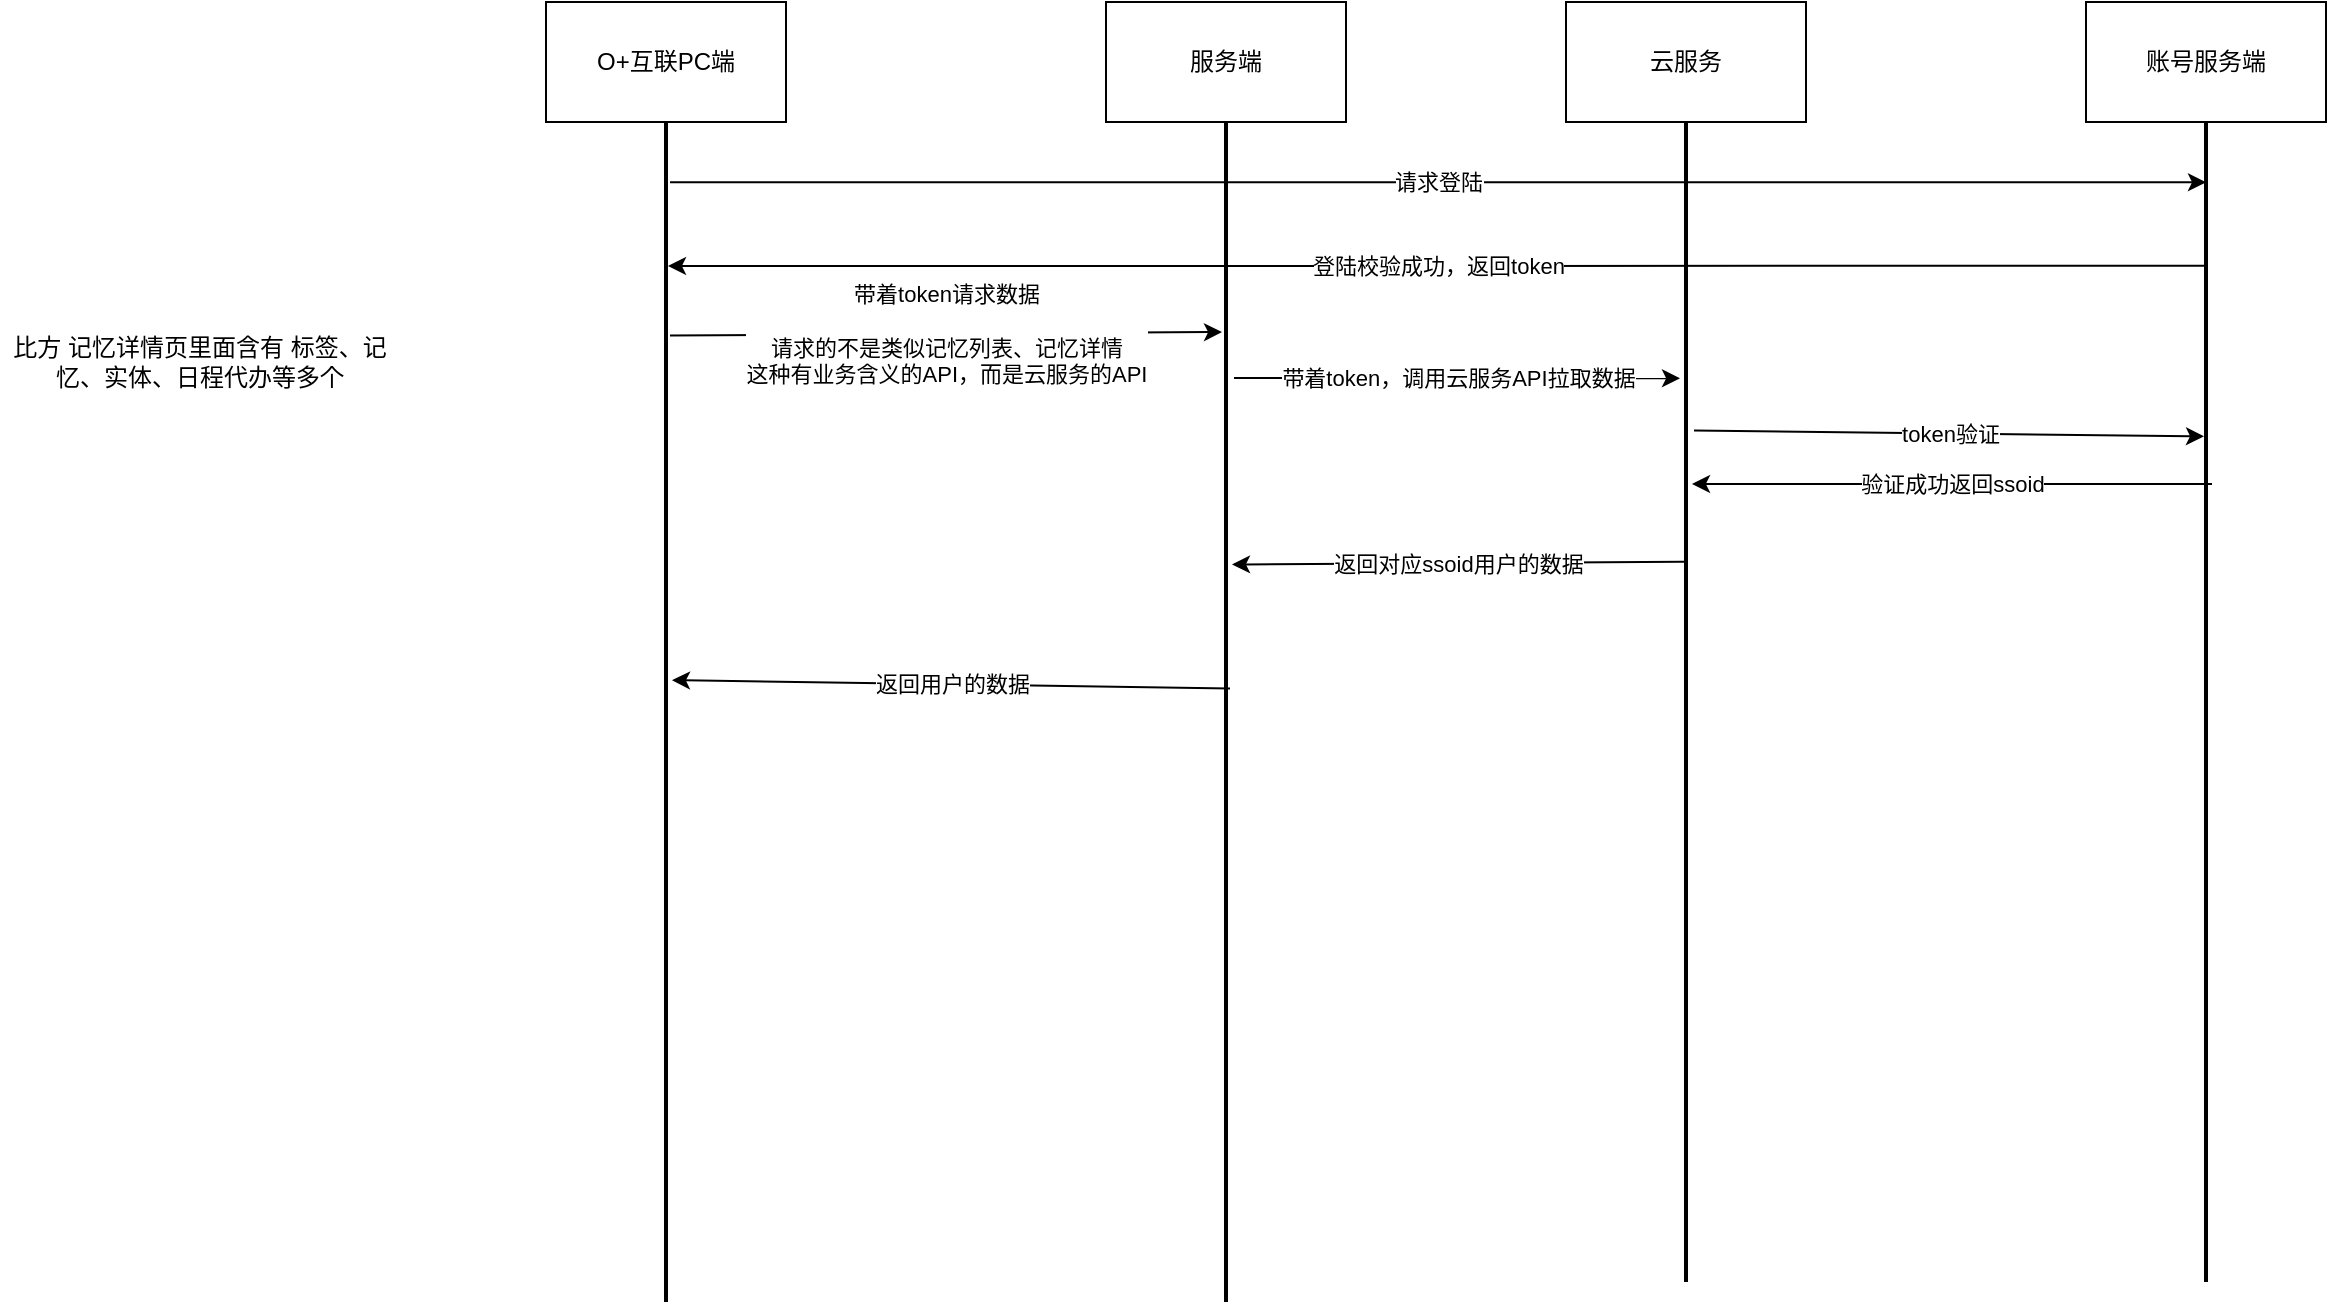<mxfile version="28.0.7">
  <diagram name="第 1 页" id="vJpQ3NIqdKFC3ZbtW2oD">
    <mxGraphModel dx="2492" dy="761" grid="1" gridSize="10" guides="1" tooltips="1" connect="1" arrows="1" fold="1" page="1" pageScale="1" pageWidth="827" pageHeight="1169" math="0" shadow="0">
      <root>
        <mxCell id="0" />
        <mxCell id="1" parent="0" />
        <mxCell id="KHT-mMUyF9MAvW3wnGwu-6" value="" style="group" parent="1" vertex="1" connectable="0">
          <mxGeometry x="-340" y="170" width="120" height="650" as="geometry" />
        </mxCell>
        <mxCell id="KHT-mMUyF9MAvW3wnGwu-1" value="O+互联PC端" style="rounded=0;whiteSpace=wrap;html=1;" parent="KHT-mMUyF9MAvW3wnGwu-6" vertex="1">
          <mxGeometry width="120" height="60" as="geometry" />
        </mxCell>
        <mxCell id="KHT-mMUyF9MAvW3wnGwu-5" value="" style="line;strokeWidth=2;direction=south;html=1;" parent="KHT-mMUyF9MAvW3wnGwu-6" vertex="1">
          <mxGeometry x="55" y="60" width="10" height="590" as="geometry" />
        </mxCell>
        <mxCell id="KHT-mMUyF9MAvW3wnGwu-9" value="" style="group" parent="1" vertex="1" connectable="0">
          <mxGeometry x="430" y="170" width="120" height="640" as="geometry" />
        </mxCell>
        <mxCell id="KHT-mMUyF9MAvW3wnGwu-4" value="账号服务端" style="rounded=0;whiteSpace=wrap;html=1;" parent="KHT-mMUyF9MAvW3wnGwu-9" vertex="1">
          <mxGeometry width="120" height="60" as="geometry" />
        </mxCell>
        <mxCell id="KHT-mMUyF9MAvW3wnGwu-7" value="" style="line;strokeWidth=2;direction=south;html=1;" parent="KHT-mMUyF9MAvW3wnGwu-9" vertex="1">
          <mxGeometry x="55" y="60" width="10" height="580" as="geometry" />
        </mxCell>
        <mxCell id="KHT-mMUyF9MAvW3wnGwu-10" value="" style="group" parent="1" vertex="1" connectable="0">
          <mxGeometry x="-60" y="170" width="120" height="650" as="geometry" />
        </mxCell>
        <mxCell id="KHT-mMUyF9MAvW3wnGwu-11" value="服务端" style="rounded=0;whiteSpace=wrap;html=1;" parent="KHT-mMUyF9MAvW3wnGwu-10" vertex="1">
          <mxGeometry width="120" height="60" as="geometry" />
        </mxCell>
        <mxCell id="KHT-mMUyF9MAvW3wnGwu-12" value="" style="line;strokeWidth=2;direction=south;html=1;" parent="KHT-mMUyF9MAvW3wnGwu-10" vertex="1">
          <mxGeometry x="55" y="60" width="10" height="590" as="geometry" />
        </mxCell>
        <mxCell id="KHT-mMUyF9MAvW3wnGwu-13" value="" style="group" parent="1" vertex="1" connectable="0">
          <mxGeometry x="170" y="170" width="120" height="640" as="geometry" />
        </mxCell>
        <mxCell id="KHT-mMUyF9MAvW3wnGwu-14" value="云服务" style="rounded=0;whiteSpace=wrap;html=1;" parent="KHT-mMUyF9MAvW3wnGwu-13" vertex="1">
          <mxGeometry width="120" height="60" as="geometry" />
        </mxCell>
        <mxCell id="KHT-mMUyF9MAvW3wnGwu-15" value="" style="line;strokeWidth=2;direction=south;html=1;" parent="KHT-mMUyF9MAvW3wnGwu-13" vertex="1">
          <mxGeometry x="55" y="60" width="10" height="580" as="geometry" />
        </mxCell>
        <mxCell id="KHT-mMUyF9MAvW3wnGwu-16" value="" style="endArrow=classic;html=1;rounded=0;exitX=0.051;exitY=0.3;exitDx=0;exitDy=0;exitPerimeter=0;entryX=0.052;entryY=0.5;entryDx=0;entryDy=0;entryPerimeter=0;" parent="1" source="KHT-mMUyF9MAvW3wnGwu-5" target="KHT-mMUyF9MAvW3wnGwu-7" edge="1">
          <mxGeometry relative="1" as="geometry">
            <mxPoint x="360" y="470" as="sourcePoint" />
            <mxPoint x="460" y="470" as="targetPoint" />
          </mxGeometry>
        </mxCell>
        <mxCell id="KHT-mMUyF9MAvW3wnGwu-17" value="请求登陆" style="edgeLabel;resizable=0;html=1;;align=center;verticalAlign=middle;" parent="KHT-mMUyF9MAvW3wnGwu-16" connectable="0" vertex="1">
          <mxGeometry relative="1" as="geometry" />
        </mxCell>
        <mxCell id="KHT-mMUyF9MAvW3wnGwu-22" value="" style="endArrow=classic;html=1;rounded=0;exitX=0.124;exitY=0.5;exitDx=0;exitDy=0;exitPerimeter=0;entryX=0.122;entryY=0.4;entryDx=0;entryDy=0;entryPerimeter=0;" parent="1" source="KHT-mMUyF9MAvW3wnGwu-7" target="KHT-mMUyF9MAvW3wnGwu-5" edge="1">
          <mxGeometry relative="1" as="geometry">
            <mxPoint x="330" y="470" as="sourcePoint" />
            <mxPoint x="490" y="470" as="targetPoint" />
          </mxGeometry>
        </mxCell>
        <mxCell id="KHT-mMUyF9MAvW3wnGwu-23" value="登陆校验成功，返回token" style="edgeLabel;resizable=0;html=1;;align=center;verticalAlign=middle;" parent="KHT-mMUyF9MAvW3wnGwu-22" connectable="0" vertex="1">
          <mxGeometry relative="1" as="geometry" />
        </mxCell>
        <mxCell id="KHT-mMUyF9MAvW3wnGwu-26" value="" style="endArrow=classic;html=1;rounded=0;entryX=0.178;entryY=0.7;entryDx=0;entryDy=0;entryPerimeter=0;exitX=0.181;exitY=0.3;exitDx=0;exitDy=0;exitPerimeter=0;" parent="1" source="KHT-mMUyF9MAvW3wnGwu-5" target="KHT-mMUyF9MAvW3wnGwu-12" edge="1">
          <mxGeometry relative="1" as="geometry">
            <mxPoint x="-200" y="352" as="sourcePoint" />
            <mxPoint x="460" y="470" as="targetPoint" />
          </mxGeometry>
        </mxCell>
        <mxCell id="KHT-mMUyF9MAvW3wnGwu-27" value="带着token请求数据&lt;br&gt;&lt;br&gt;请求的不是类似记忆列表、记忆详情&lt;br&gt;这种有业务含义的API，而是云服务的API" style="edgeLabel;resizable=0;html=1;;align=center;verticalAlign=middle;" parent="KHT-mMUyF9MAvW3wnGwu-26" connectable="0" vertex="1">
          <mxGeometry relative="1" as="geometry" />
        </mxCell>
        <mxCell id="KHT-mMUyF9MAvW3wnGwu-28" value="" style="endArrow=classic;html=1;rounded=0;exitX=0.217;exitY=0.1;exitDx=0;exitDy=0;exitPerimeter=0;entryX=0.221;entryY=0.8;entryDx=0;entryDy=0;entryPerimeter=0;" parent="1" source="KHT-mMUyF9MAvW3wnGwu-12" target="KHT-mMUyF9MAvW3wnGwu-15" edge="1">
          <mxGeometry relative="1" as="geometry">
            <mxPoint x="40" y="390" as="sourcePoint" />
            <mxPoint x="140" y="390" as="targetPoint" />
          </mxGeometry>
        </mxCell>
        <mxCell id="KHT-mMUyF9MAvW3wnGwu-29" value="带着token，调用云服务API拉取数据" style="edgeLabel;resizable=0;html=1;;align=center;verticalAlign=middle;" parent="KHT-mMUyF9MAvW3wnGwu-28" connectable="0" vertex="1">
          <mxGeometry relative="1" as="geometry" />
        </mxCell>
        <mxCell id="KHT-mMUyF9MAvW3wnGwu-30" value="" style="endArrow=classic;html=1;rounded=0;entryX=0.271;entryY=0.6;entryDx=0;entryDy=0;entryPerimeter=0;exitX=0.266;exitY=0.1;exitDx=0;exitDy=0;exitPerimeter=0;" parent="1" source="KHT-mMUyF9MAvW3wnGwu-15" target="KHT-mMUyF9MAvW3wnGwu-7" edge="1">
          <mxGeometry relative="1" as="geometry">
            <mxPoint x="230" y="390" as="sourcePoint" />
            <mxPoint x="330" y="390" as="targetPoint" />
          </mxGeometry>
        </mxCell>
        <mxCell id="KHT-mMUyF9MAvW3wnGwu-31" value="token验证" style="edgeLabel;resizable=0;html=1;;align=center;verticalAlign=middle;" parent="KHT-mMUyF9MAvW3wnGwu-30" connectable="0" vertex="1">
          <mxGeometry relative="1" as="geometry" />
        </mxCell>
        <mxCell id="KHT-mMUyF9MAvW3wnGwu-32" value="" style="endArrow=classic;html=1;rounded=0;exitX=0.312;exitY=0.2;exitDx=0;exitDy=0;exitPerimeter=0;entryX=0.312;entryY=0.2;entryDx=0;entryDy=0;entryPerimeter=0;" parent="1" source="KHT-mMUyF9MAvW3wnGwu-7" target="KHT-mMUyF9MAvW3wnGwu-15" edge="1">
          <mxGeometry relative="1" as="geometry">
            <mxPoint x="486" y="420" as="sourcePoint" />
            <mxPoint x="696" y="410" as="targetPoint" />
          </mxGeometry>
        </mxCell>
        <mxCell id="KHT-mMUyF9MAvW3wnGwu-33" value="验证成功返回ssoid" style="edgeLabel;resizable=0;html=1;;align=center;verticalAlign=middle;" parent="KHT-mMUyF9MAvW3wnGwu-32" connectable="0" vertex="1">
          <mxGeometry relative="1" as="geometry" />
        </mxCell>
        <mxCell id="KHT-mMUyF9MAvW3wnGwu-34" value="" style="endArrow=classic;html=1;rounded=0;exitX=0.379;exitY=0.6;exitDx=0;exitDy=0;exitPerimeter=0;entryX=0.375;entryY=0.2;entryDx=0;entryDy=0;entryPerimeter=0;" parent="1" source="KHT-mMUyF9MAvW3wnGwu-15" target="KHT-mMUyF9MAvW3wnGwu-12" edge="1">
          <mxGeometry relative="1" as="geometry">
            <mxPoint x="320" y="460" as="sourcePoint" />
            <mxPoint x="420" y="460" as="targetPoint" />
          </mxGeometry>
        </mxCell>
        <mxCell id="KHT-mMUyF9MAvW3wnGwu-35" value="返回对应ssoid用户的数据" style="edgeLabel;resizable=0;html=1;;align=center;verticalAlign=middle;" parent="KHT-mMUyF9MAvW3wnGwu-34" connectable="0" vertex="1">
          <mxGeometry relative="1" as="geometry" />
        </mxCell>
        <mxCell id="KHT-mMUyF9MAvW3wnGwu-36" value="" style="endArrow=classic;html=1;rounded=0;entryX=0.473;entryY=0.2;entryDx=0;entryDy=0;entryPerimeter=0;exitX=0.48;exitY=0.3;exitDx=0;exitDy=0;exitPerimeter=0;" parent="1" source="KHT-mMUyF9MAvW3wnGwu-12" target="KHT-mMUyF9MAvW3wnGwu-5" edge="1">
          <mxGeometry relative="1" as="geometry">
            <mxPoint y="510" as="sourcePoint" />
            <mxPoint x="200" y="511" as="targetPoint" />
          </mxGeometry>
        </mxCell>
        <mxCell id="KHT-mMUyF9MAvW3wnGwu-37" value="返回用户的数据" style="edgeLabel;resizable=0;html=1;;align=center;verticalAlign=middle;" parent="KHT-mMUyF9MAvW3wnGwu-36" connectable="0" vertex="1">
          <mxGeometry relative="1" as="geometry" />
        </mxCell>
        <mxCell id="KHT-mMUyF9MAvW3wnGwu-38" value="比方 记忆详情页里面含有 标签、记忆、实体、日程代办等多个" style="text;html=1;align=center;verticalAlign=middle;whiteSpace=wrap;rounded=0;" parent="1" vertex="1">
          <mxGeometry x="-613" y="310" width="200" height="80" as="geometry" />
        </mxCell>
      </root>
    </mxGraphModel>
  </diagram>
</mxfile>

